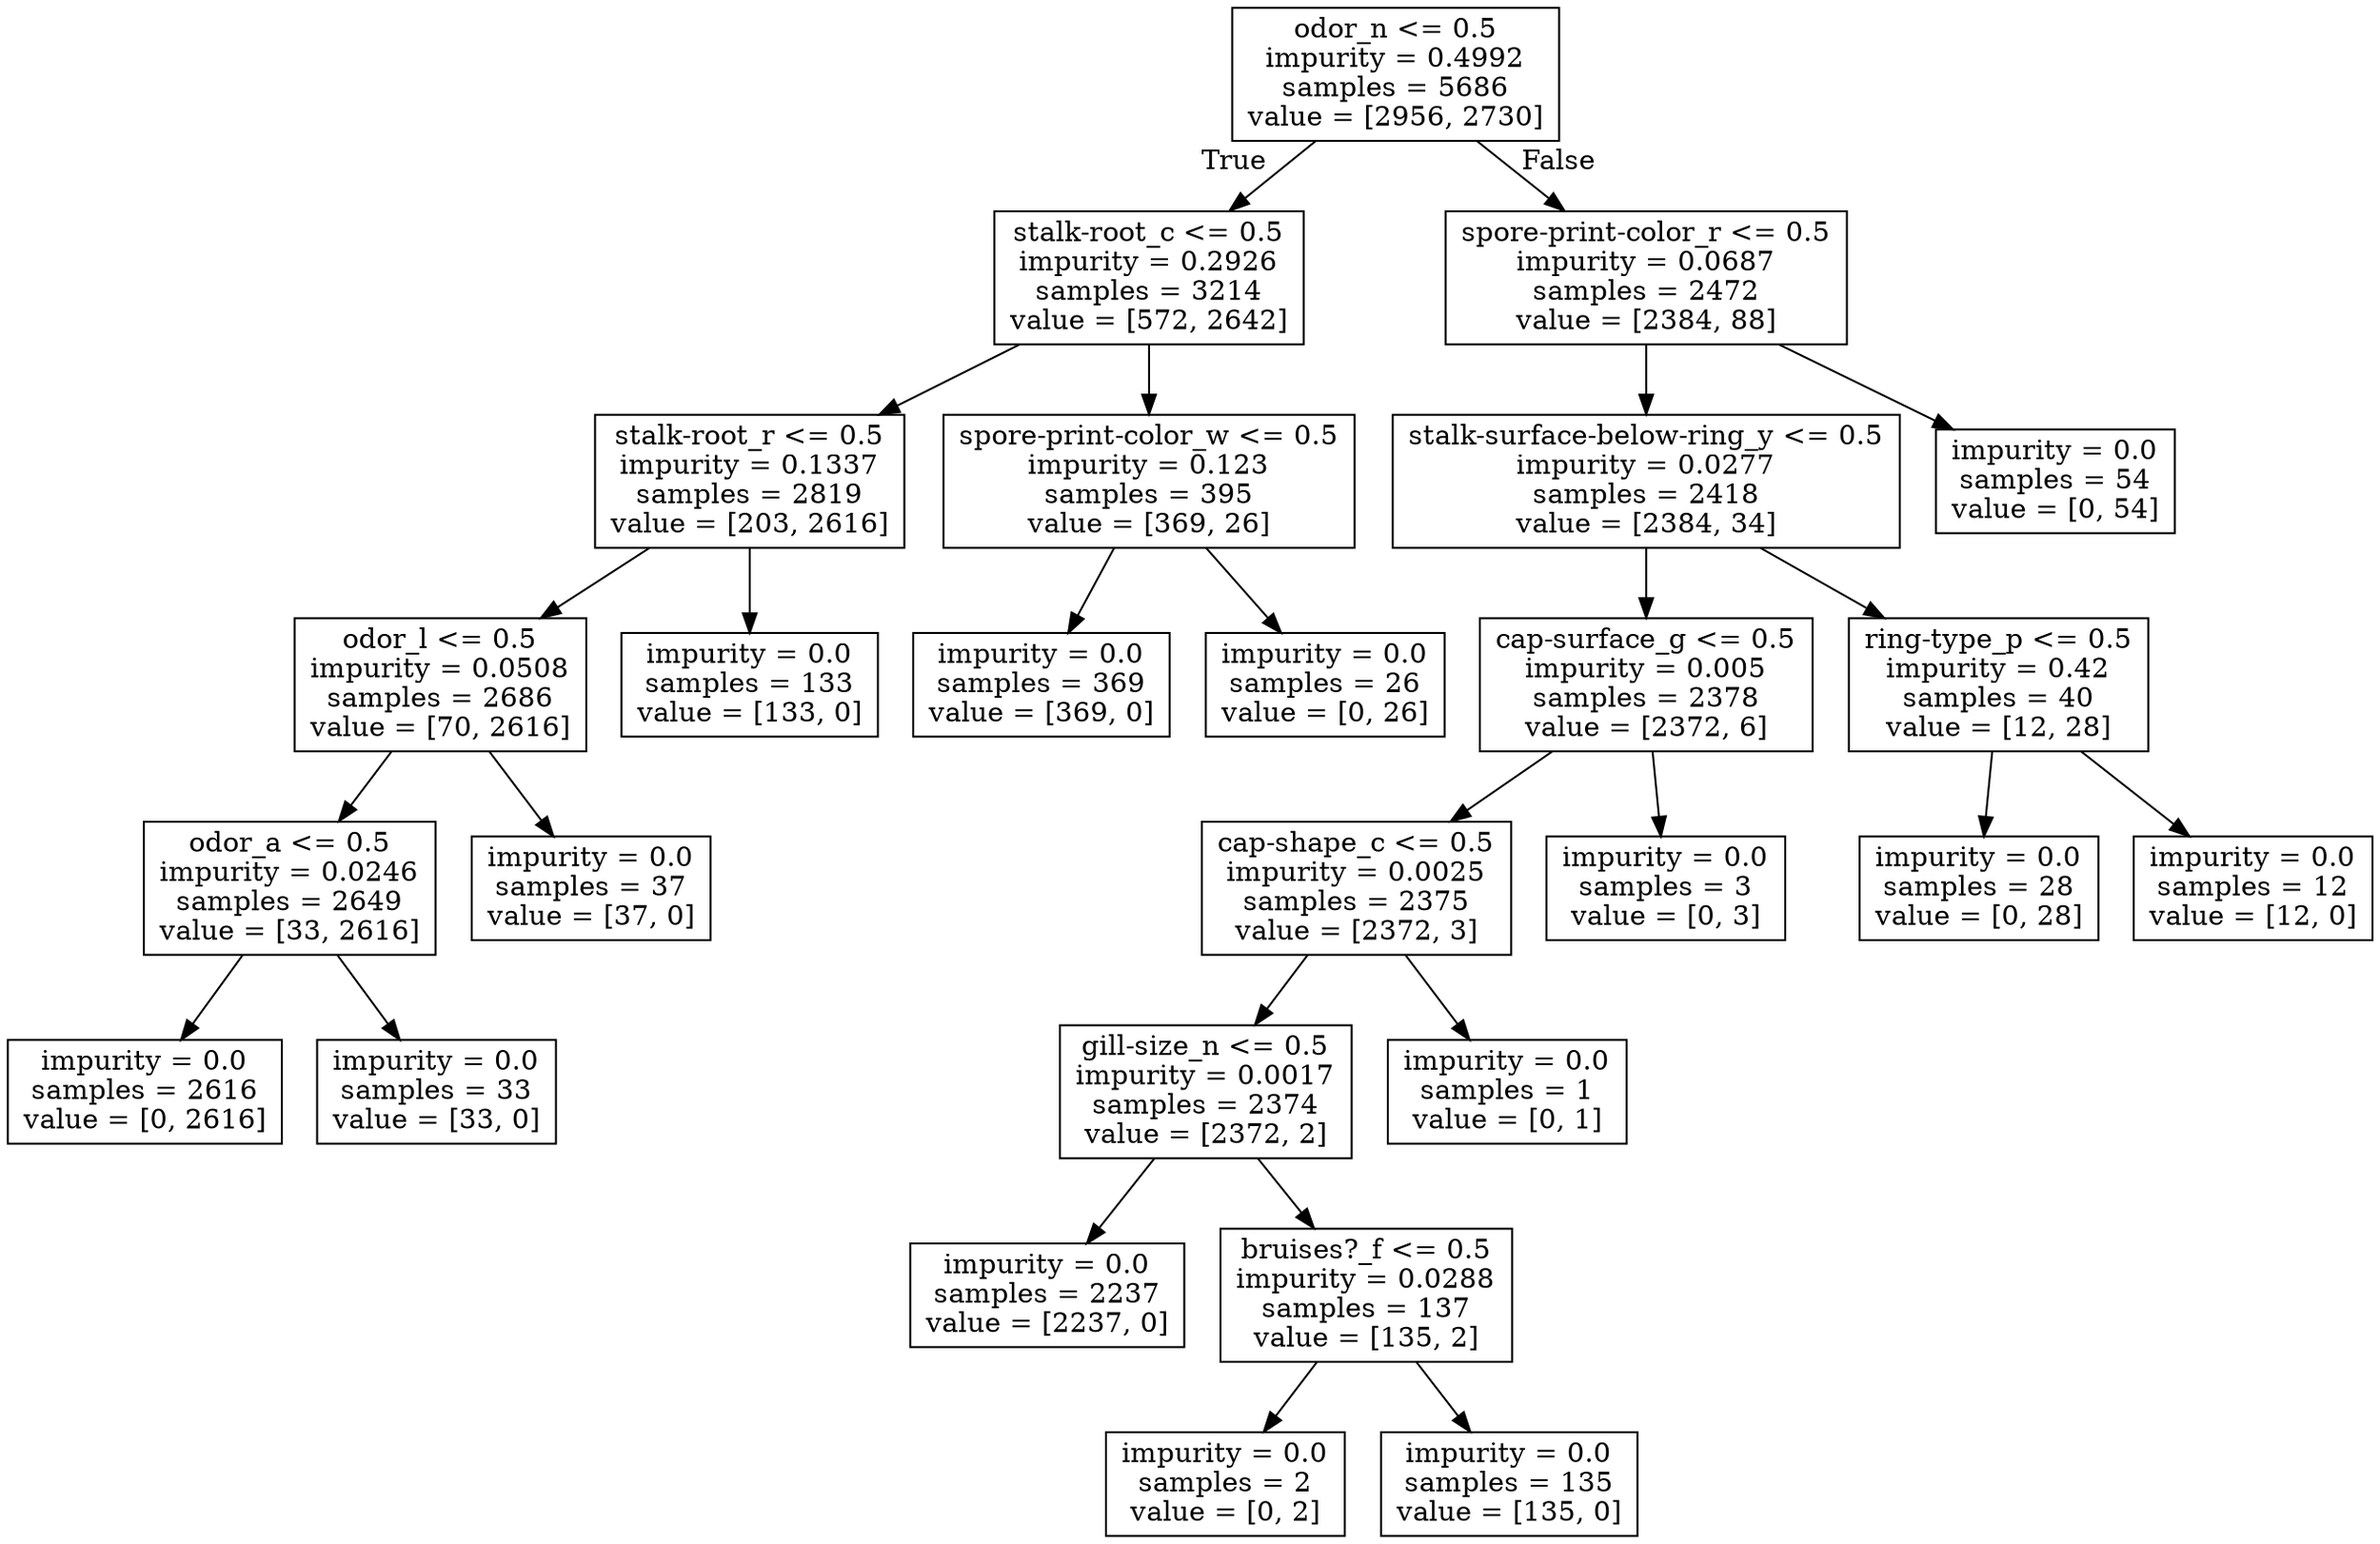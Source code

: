digraph Tree {
node [shape=box] ;
0 [label="odor_n <= 0.5\nimpurity = 0.4992\nsamples = 5686\nvalue = [2956, 2730]"] ;
1 [label="stalk-root_c <= 0.5\nimpurity = 0.2926\nsamples = 3214\nvalue = [572, 2642]"] ;
0 -> 1 [labeldistance=2.5, labelangle=45, headlabel="True"] ;
2 [label="stalk-root_r <= 0.5\nimpurity = 0.1337\nsamples = 2819\nvalue = [203, 2616]"] ;
1 -> 2 ;
3 [label="odor_l <= 0.5\nimpurity = 0.0508\nsamples = 2686\nvalue = [70, 2616]"] ;
2 -> 3 ;
4 [label="odor_a <= 0.5\nimpurity = 0.0246\nsamples = 2649\nvalue = [33, 2616]"] ;
3 -> 4 ;
5 [label="impurity = 0.0\nsamples = 2616\nvalue = [0, 2616]"] ;
4 -> 5 ;
6 [label="impurity = 0.0\nsamples = 33\nvalue = [33, 0]"] ;
4 -> 6 ;
7 [label="impurity = 0.0\nsamples = 37\nvalue = [37, 0]"] ;
3 -> 7 ;
8 [label="impurity = 0.0\nsamples = 133\nvalue = [133, 0]"] ;
2 -> 8 ;
9 [label="spore-print-color_w <= 0.5\nimpurity = 0.123\nsamples = 395\nvalue = [369, 26]"] ;
1 -> 9 ;
10 [label="impurity = 0.0\nsamples = 369\nvalue = [369, 0]"] ;
9 -> 10 ;
11 [label="impurity = 0.0\nsamples = 26\nvalue = [0, 26]"] ;
9 -> 11 ;
12 [label="spore-print-color_r <= 0.5\nimpurity = 0.0687\nsamples = 2472\nvalue = [2384, 88]"] ;
0 -> 12 [labeldistance=2.5, labelangle=-45, headlabel="False"] ;
13 [label="stalk-surface-below-ring_y <= 0.5\nimpurity = 0.0277\nsamples = 2418\nvalue = [2384, 34]"] ;
12 -> 13 ;
14 [label="cap-surface_g <= 0.5\nimpurity = 0.005\nsamples = 2378\nvalue = [2372, 6]"] ;
13 -> 14 ;
15 [label="cap-shape_c <= 0.5\nimpurity = 0.0025\nsamples = 2375\nvalue = [2372, 3]"] ;
14 -> 15 ;
16 [label="gill-size_n <= 0.5\nimpurity = 0.0017\nsamples = 2374\nvalue = [2372, 2]"] ;
15 -> 16 ;
17 [label="impurity = 0.0\nsamples = 2237\nvalue = [2237, 0]"] ;
16 -> 17 ;
18 [label="bruises?_f <= 0.5\nimpurity = 0.0288\nsamples = 137\nvalue = [135, 2]"] ;
16 -> 18 ;
19 [label="impurity = 0.0\nsamples = 2\nvalue = [0, 2]"] ;
18 -> 19 ;
20 [label="impurity = 0.0\nsamples = 135\nvalue = [135, 0]"] ;
18 -> 20 ;
21 [label="impurity = 0.0\nsamples = 1\nvalue = [0, 1]"] ;
15 -> 21 ;
22 [label="impurity = 0.0\nsamples = 3\nvalue = [0, 3]"] ;
14 -> 22 ;
23 [label="ring-type_p <= 0.5\nimpurity = 0.42\nsamples = 40\nvalue = [12, 28]"] ;
13 -> 23 ;
24 [label="impurity = 0.0\nsamples = 28\nvalue = [0, 28]"] ;
23 -> 24 ;
25 [label="impurity = 0.0\nsamples = 12\nvalue = [12, 0]"] ;
23 -> 25 ;
26 [label="impurity = 0.0\nsamples = 54\nvalue = [0, 54]"] ;
12 -> 26 ;
}